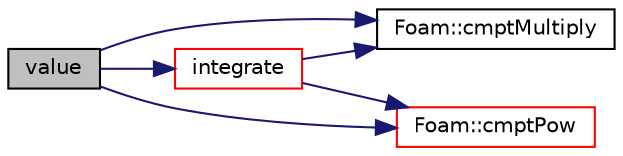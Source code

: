 digraph "value"
{
  bgcolor="transparent";
  edge [fontname="Helvetica",fontsize="10",labelfontname="Helvetica",labelfontsize="10"];
  node [fontname="Helvetica",fontsize="10",shape=record];
  rankdir="LR";
  Node1 [label="value",height=0.2,width=0.4,color="black", fillcolor="grey75", style="filled", fontcolor="black"];
  Node1 -> Node2 [color="midnightblue",fontsize="10",style="solid",fontname="Helvetica"];
  Node2 [label="Foam::cmptMultiply",height=0.2,width=0.4,color="black",URL="$a10979.html#aa9d8965aaebcf396a2acfeed4942976b"];
  Node1 -> Node3 [color="midnightblue",fontsize="10",style="solid",fontname="Helvetica"];
  Node3 [label="Foam::cmptPow",height=0.2,width=0.4,color="red",URL="$a10979.html#abf8815df2f9a287dd35dc77a48cebdb1"];
  Node1 -> Node4 [color="midnightblue",fontsize="10",style="solid",fontname="Helvetica"];
  Node4 [label="integrate",height=0.2,width=0.4,color="red",URL="$a01966.html#a866eeb2a77f2aed146549c89a5e57ad1",tooltip="Integrate between two (scalar) values. "];
  Node4 -> Node2 [color="midnightblue",fontsize="10",style="solid",fontname="Helvetica"];
  Node4 -> Node3 [color="midnightblue",fontsize="10",style="solid",fontname="Helvetica"];
}
